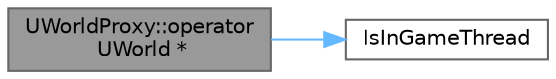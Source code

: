 digraph "UWorldProxy::operator UWorld *"
{
 // INTERACTIVE_SVG=YES
 // LATEX_PDF_SIZE
  bgcolor="transparent";
  edge [fontname=Helvetica,fontsize=10,labelfontname=Helvetica,labelfontsize=10];
  node [fontname=Helvetica,fontsize=10,shape=box,height=0.2,width=0.4];
  rankdir="LR";
  Node1 [id="Node000001",label="UWorldProxy::operator\l UWorld *",height=0.2,width=0.4,color="gray40", fillcolor="grey60", style="filled", fontcolor="black",tooltip=" "];
  Node1 -> Node2 [id="edge1_Node000001_Node000002",color="steelblue1",style="solid",tooltip=" "];
  Node2 [id="Node000002",label="IsInGameThread",height=0.2,width=0.4,color="grey40", fillcolor="white", style="filled",URL="$d5/d8c/CoreGlobals_8h.html#aef9b701034d58fd883a90af440707365",tooltip=" "];
}
